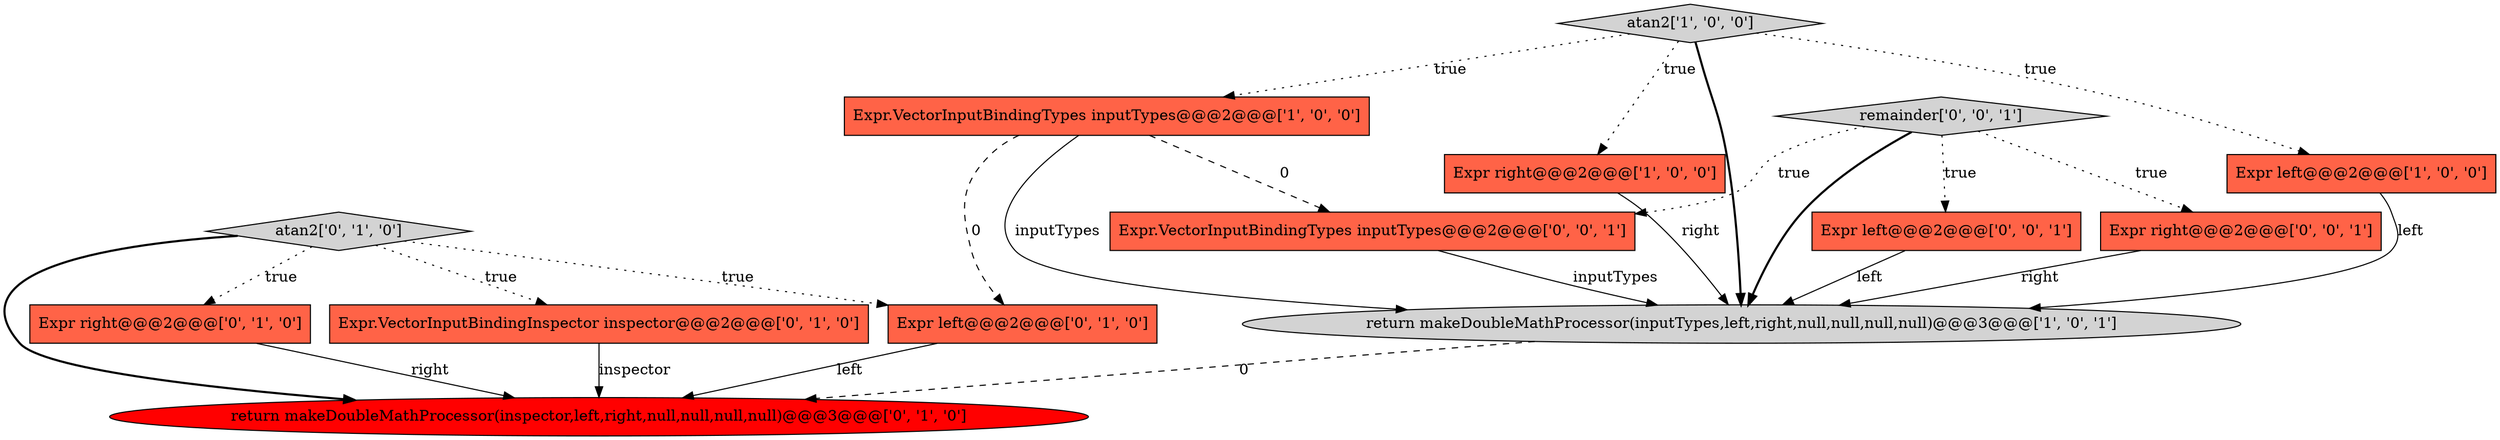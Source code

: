 digraph {
13 [style = filled, label = "remainder['0', '0', '1']", fillcolor = lightgray, shape = diamond image = "AAA0AAABBB3BBB"];
8 [style = filled, label = "return makeDoubleMathProcessor(inspector,left,right,null,null,null,null)@@@3@@@['0', '1', '0']", fillcolor = red, shape = ellipse image = "AAA1AAABBB2BBB"];
12 [style = filled, label = "Expr.VectorInputBindingTypes inputTypes@@@2@@@['0', '0', '1']", fillcolor = tomato, shape = box image = "AAA0AAABBB3BBB"];
4 [style = filled, label = "Expr.VectorInputBindingTypes inputTypes@@@2@@@['1', '0', '0']", fillcolor = tomato, shape = box image = "AAA1AAABBB1BBB"];
6 [style = filled, label = "Expr.VectorInputBindingInspector inspector@@@2@@@['0', '1', '0']", fillcolor = tomato, shape = box image = "AAA0AAABBB2BBB"];
2 [style = filled, label = "Expr right@@@2@@@['1', '0', '0']", fillcolor = tomato, shape = box image = "AAA0AAABBB1BBB"];
0 [style = filled, label = "atan2['1', '0', '0']", fillcolor = lightgray, shape = diamond image = "AAA0AAABBB1BBB"];
5 [style = filled, label = "Expr right@@@2@@@['0', '1', '0']", fillcolor = tomato, shape = box image = "AAA0AAABBB2BBB"];
1 [style = filled, label = "Expr left@@@2@@@['1', '0', '0']", fillcolor = tomato, shape = box image = "AAA0AAABBB1BBB"];
10 [style = filled, label = "Expr left@@@2@@@['0', '0', '1']", fillcolor = tomato, shape = box image = "AAA0AAABBB3BBB"];
3 [style = filled, label = "return makeDoubleMathProcessor(inputTypes,left,right,null,null,null,null)@@@3@@@['1', '0', '1']", fillcolor = lightgray, shape = ellipse image = "AAA0AAABBB1BBB"];
11 [style = filled, label = "Expr right@@@2@@@['0', '0', '1']", fillcolor = tomato, shape = box image = "AAA0AAABBB3BBB"];
9 [style = filled, label = "Expr left@@@2@@@['0', '1', '0']", fillcolor = tomato, shape = box image = "AAA1AAABBB2BBB"];
7 [style = filled, label = "atan2['0', '1', '0']", fillcolor = lightgray, shape = diamond image = "AAA0AAABBB2BBB"];
0->3 [style = bold, label=""];
2->3 [style = solid, label="right"];
7->6 [style = dotted, label="true"];
13->12 [style = dotted, label="true"];
9->8 [style = solid, label="left"];
0->4 [style = dotted, label="true"];
11->3 [style = solid, label="right"];
10->3 [style = solid, label="left"];
7->9 [style = dotted, label="true"];
13->10 [style = dotted, label="true"];
7->8 [style = bold, label=""];
4->12 [style = dashed, label="0"];
7->5 [style = dotted, label="true"];
4->9 [style = dashed, label="0"];
4->3 [style = solid, label="inputTypes"];
13->3 [style = bold, label=""];
12->3 [style = solid, label="inputTypes"];
3->8 [style = dashed, label="0"];
13->11 [style = dotted, label="true"];
0->2 [style = dotted, label="true"];
6->8 [style = solid, label="inspector"];
1->3 [style = solid, label="left"];
5->8 [style = solid, label="right"];
0->1 [style = dotted, label="true"];
}
